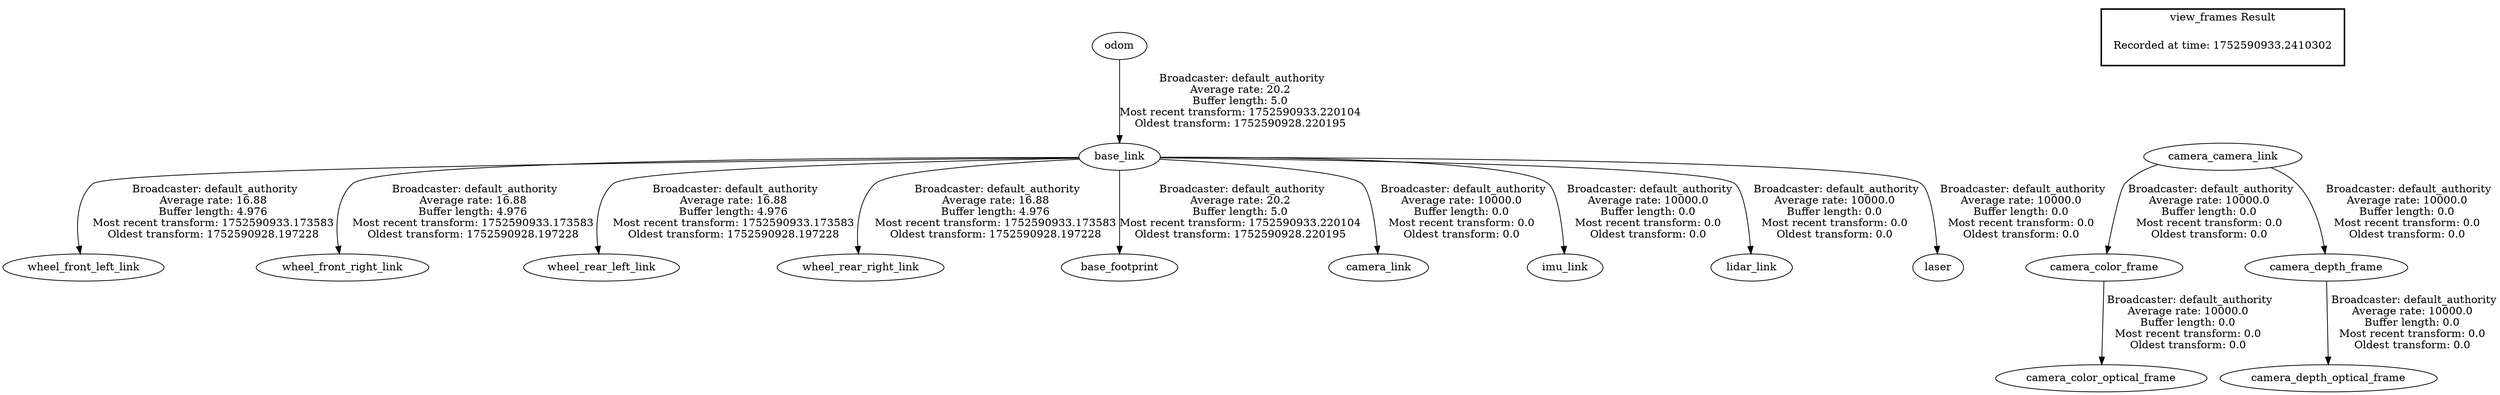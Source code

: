 digraph G {
"base_link" -> "wheel_front_left_link"[label=" Broadcaster: default_authority\nAverage rate: 16.88\nBuffer length: 4.976\nMost recent transform: 1752590933.173583\nOldest transform: 1752590928.197228\n"];
"odom" -> "base_link"[label=" Broadcaster: default_authority\nAverage rate: 20.2\nBuffer length: 5.0\nMost recent transform: 1752590933.220104\nOldest transform: 1752590928.220195\n"];
"base_link" -> "wheel_front_right_link"[label=" Broadcaster: default_authority\nAverage rate: 16.88\nBuffer length: 4.976\nMost recent transform: 1752590933.173583\nOldest transform: 1752590928.197228\n"];
"base_link" -> "wheel_rear_left_link"[label=" Broadcaster: default_authority\nAverage rate: 16.88\nBuffer length: 4.976\nMost recent transform: 1752590933.173583\nOldest transform: 1752590928.197228\n"];
"base_link" -> "wheel_rear_right_link"[label=" Broadcaster: default_authority\nAverage rate: 16.88\nBuffer length: 4.976\nMost recent transform: 1752590933.173583\nOldest transform: 1752590928.197228\n"];
"base_link" -> "base_footprint"[label=" Broadcaster: default_authority\nAverage rate: 20.2\nBuffer length: 5.0\nMost recent transform: 1752590933.220104\nOldest transform: 1752590928.220195\n"];
"camera_camera_link" -> "camera_color_frame"[label=" Broadcaster: default_authority\nAverage rate: 10000.0\nBuffer length: 0.0\nMost recent transform: 0.0\nOldest transform: 0.0\n"];
"base_link" -> "camera_link"[label=" Broadcaster: default_authority\nAverage rate: 10000.0\nBuffer length: 0.0\nMost recent transform: 0.0\nOldest transform: 0.0\n"];
"camera_color_frame" -> "camera_color_optical_frame"[label=" Broadcaster: default_authority\nAverage rate: 10000.0\nBuffer length: 0.0\nMost recent transform: 0.0\nOldest transform: 0.0\n"];
"camera_camera_link" -> "camera_depth_frame"[label=" Broadcaster: default_authority\nAverage rate: 10000.0\nBuffer length: 0.0\nMost recent transform: 0.0\nOldest transform: 0.0\n"];
"camera_depth_frame" -> "camera_depth_optical_frame"[label=" Broadcaster: default_authority\nAverage rate: 10000.0\nBuffer length: 0.0\nMost recent transform: 0.0\nOldest transform: 0.0\n"];
"base_link" -> "imu_link"[label=" Broadcaster: default_authority\nAverage rate: 10000.0\nBuffer length: 0.0\nMost recent transform: 0.0\nOldest transform: 0.0\n"];
"base_link" -> "lidar_link"[label=" Broadcaster: default_authority\nAverage rate: 10000.0\nBuffer length: 0.0\nMost recent transform: 0.0\nOldest transform: 0.0\n"];
"base_link" -> "laser"[label=" Broadcaster: default_authority\nAverage rate: 10000.0\nBuffer length: 0.0\nMost recent transform: 0.0\nOldest transform: 0.0\n"];
edge [style=invis];
 subgraph cluster_legend { style=bold; color=black; label ="view_frames Result";
"Recorded at time: 1752590933.2410302"[ shape=plaintext ] ;
}->"camera_camera_link";
}